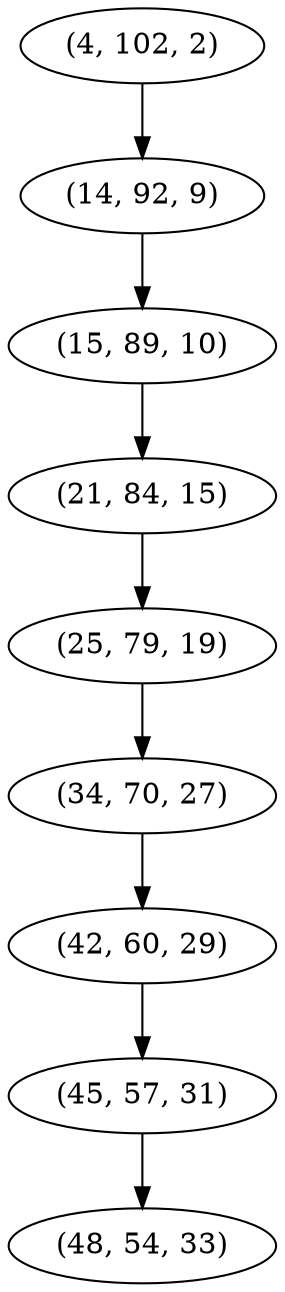 digraph tree {
    "(4, 102, 2)";
    "(14, 92, 9)";
    "(15, 89, 10)";
    "(21, 84, 15)";
    "(25, 79, 19)";
    "(34, 70, 27)";
    "(42, 60, 29)";
    "(45, 57, 31)";
    "(48, 54, 33)";
    "(4, 102, 2)" -> "(14, 92, 9)";
    "(14, 92, 9)" -> "(15, 89, 10)";
    "(15, 89, 10)" -> "(21, 84, 15)";
    "(21, 84, 15)" -> "(25, 79, 19)";
    "(25, 79, 19)" -> "(34, 70, 27)";
    "(34, 70, 27)" -> "(42, 60, 29)";
    "(42, 60, 29)" -> "(45, 57, 31)";
    "(45, 57, 31)" -> "(48, 54, 33)";
}
